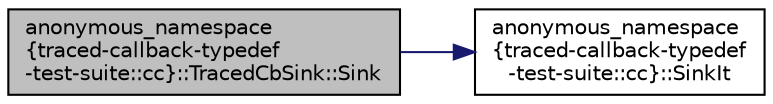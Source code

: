 digraph "anonymous_namespace{traced-callback-typedef-test-suite::cc}::TracedCbSink::Sink"
{
 // LATEX_PDF_SIZE
  edge [fontname="Helvetica",fontsize="10",labelfontname="Helvetica",labelfontsize="10"];
  node [fontname="Helvetica",fontsize="10",shape=record];
  rankdir="LR";
  Node1 [label="anonymous_namespace\l\{traced-callback-typedef\l-test-suite::cc\}::TracedCbSink::Sink",height=0.2,width=0.4,color="black", fillcolor="grey75", style="filled", fontcolor="black",tooltip=" "];
  Node1 -> Node2 [color="midnightblue",fontsize="10",style="solid",fontname="Helvetica"];
  Node2 [label="anonymous_namespace\l\{traced-callback-typedef\l-test-suite::cc\}::SinkIt",height=0.2,width=0.4,color="black", fillcolor="white", style="filled",URL="$namespaceanonymous__namespace_02traced-callback-typedef-test-suite_8cc_03.html#a88de23e3ee1577c31a3d38fde10c4df2",tooltip="Log that a callback was invoked."];
}
